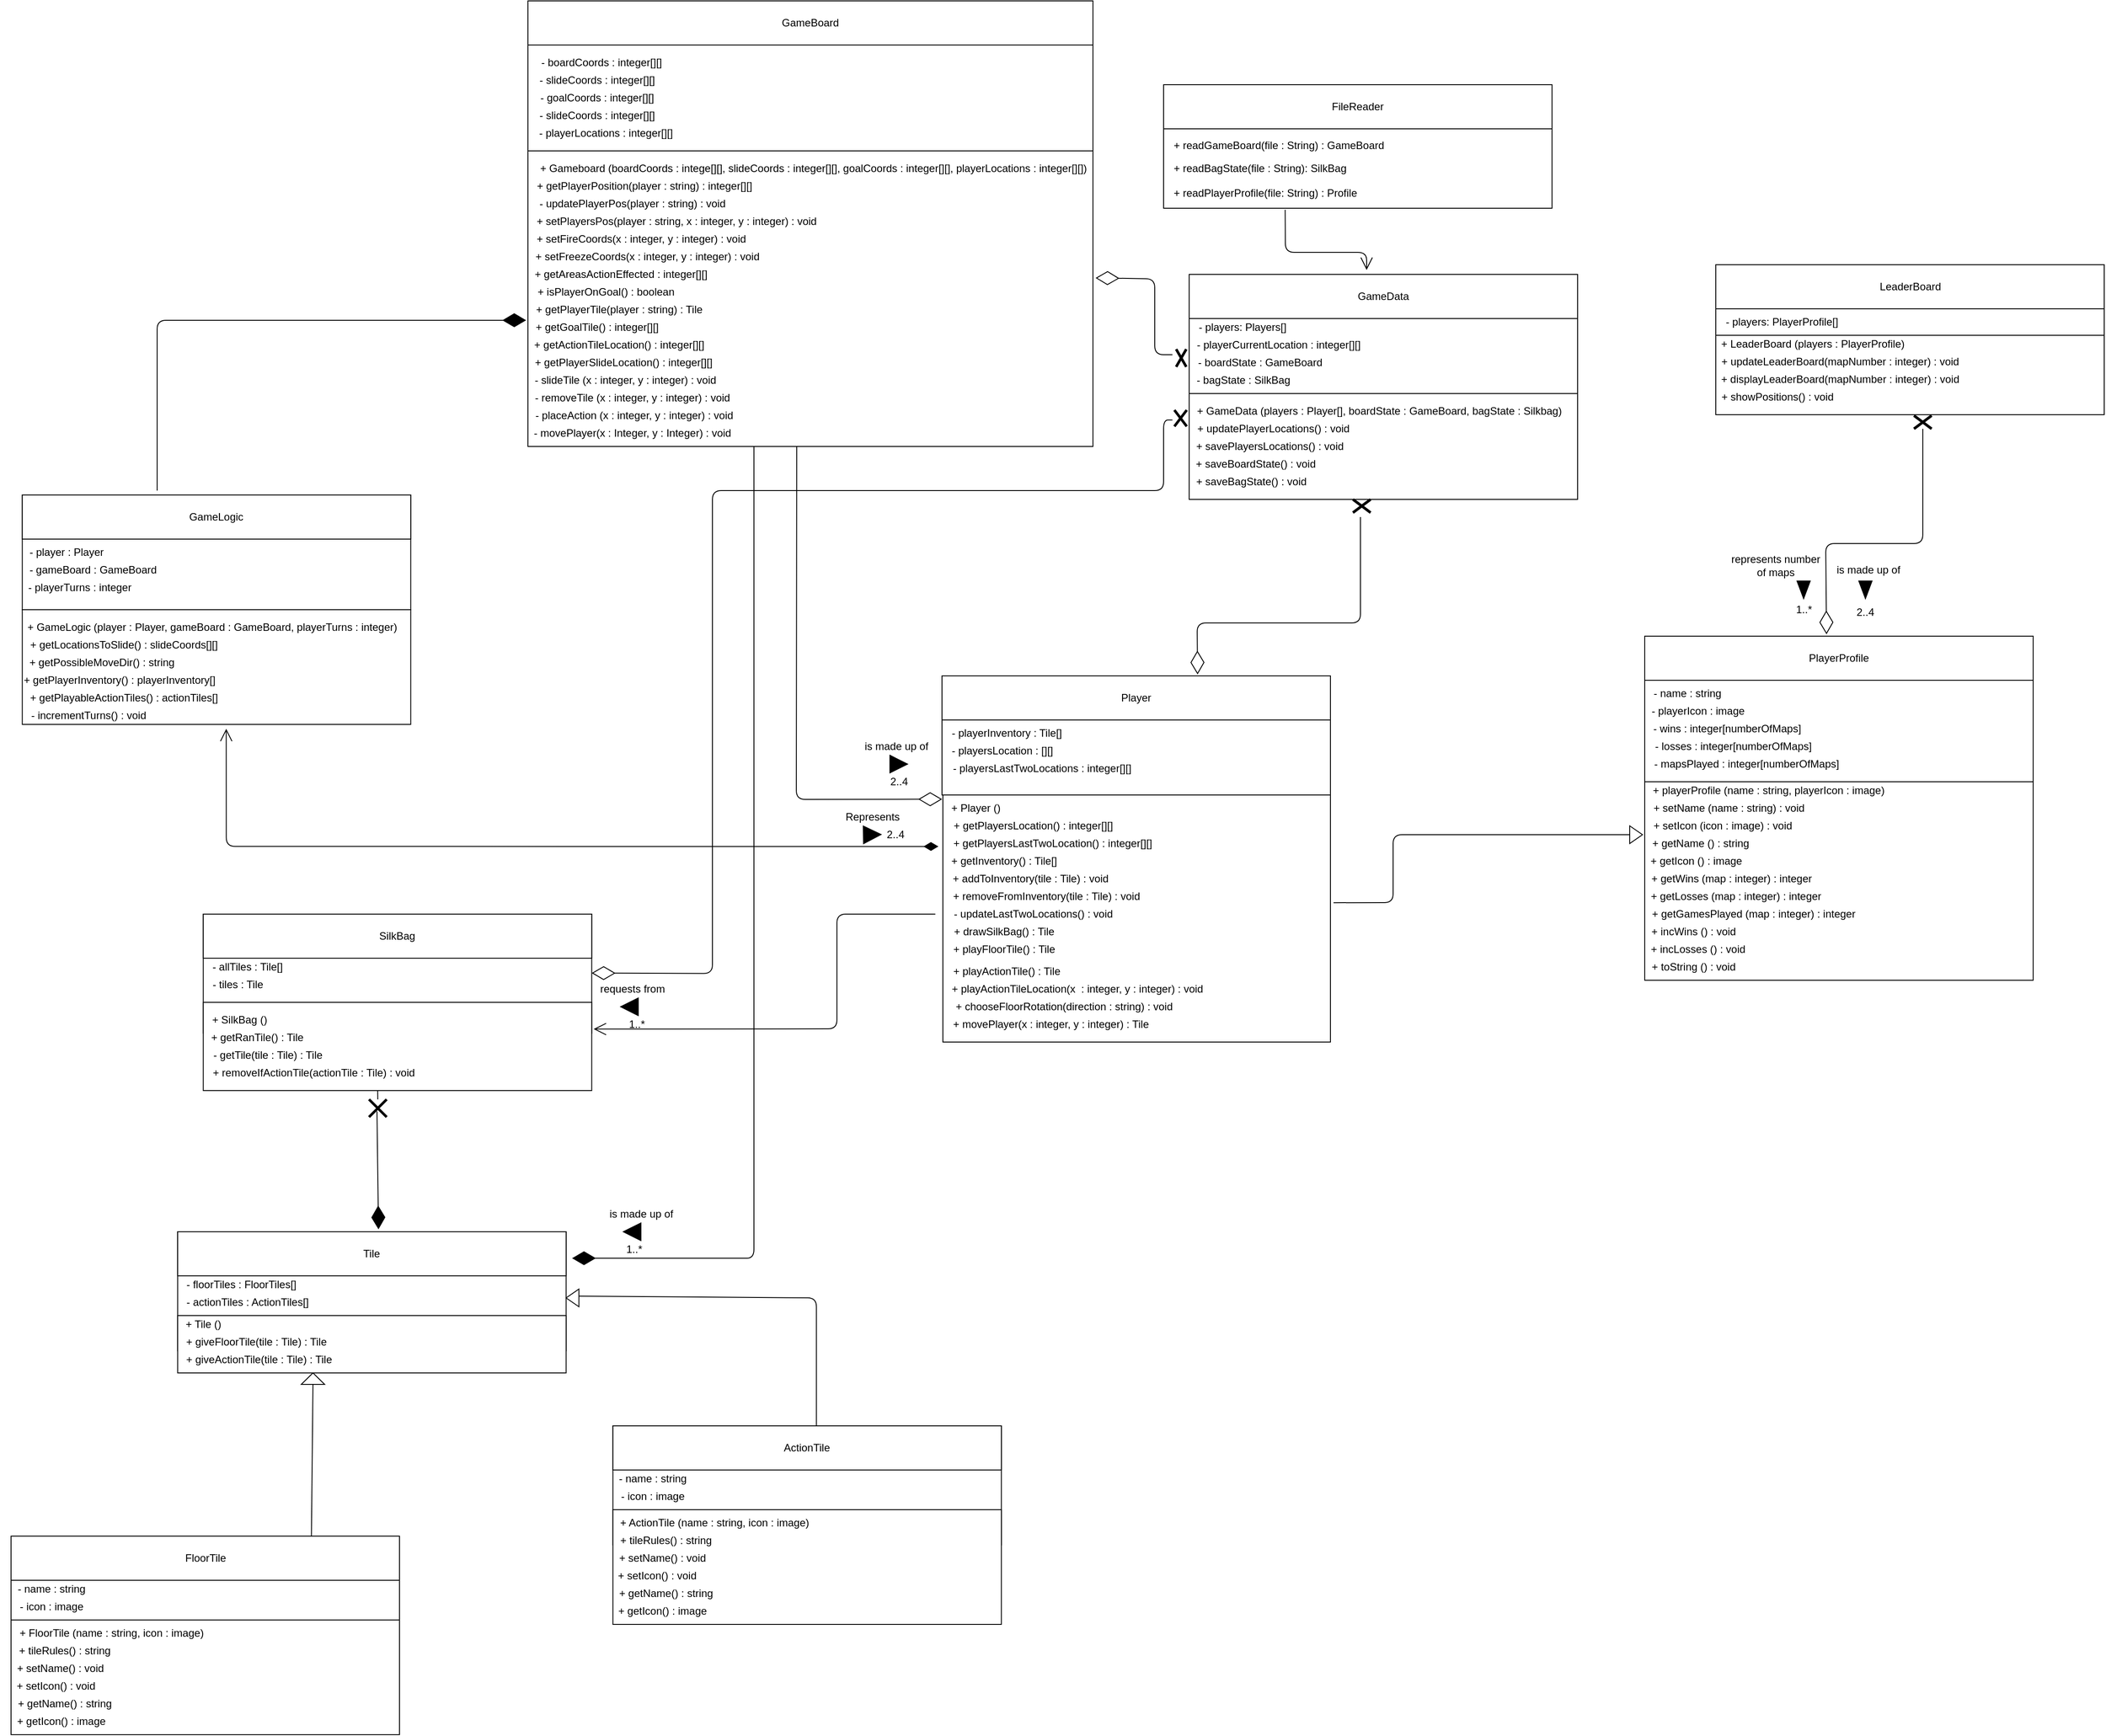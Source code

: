 <mxfile version="13.8.2" type="github">
  <diagram id="hc9EMMiAokFVV4D4Sd0b" name="Page-1">
    <mxGraphModel dx="569" dy="320" grid="1" gridSize="10" guides="1" tooltips="1" connect="1" arrows="1" fold="1" page="1" pageScale="1" pageWidth="827" pageHeight="1169" math="0" shadow="0">
      <root>
        <mxCell id="0" />
        <mxCell id="1" parent="0" />
        <mxCell id="tbtSMGsqEWslULZVBBSR-1" value="" style="rounded=0;whiteSpace=wrap;html=1;align=left;" parent="1" vertex="1">
          <mxGeometry x="77.25" y="675" width="440" height="130" as="geometry" />
        </mxCell>
        <mxCell id="tbtSMGsqEWslULZVBBSR-2" value="GameLogic" style="rounded=0;whiteSpace=wrap;html=1;" parent="1" vertex="1">
          <mxGeometry x="77.25" y="675" width="440" height="50" as="geometry" />
        </mxCell>
        <mxCell id="tbtSMGsqEWslULZVBBSR-5" value="" style="rounded=0;whiteSpace=wrap;html=1;" parent="1" vertex="1">
          <mxGeometry x="77.25" y="805" width="440" height="130" as="geometry" />
        </mxCell>
        <mxCell id="tbtSMGsqEWslULZVBBSR-6" value="- playerTurns : integer " style="text;html=1;align=center;verticalAlign=middle;resizable=0;points=[];autosize=1;" parent="1" vertex="1">
          <mxGeometry x="77.25" y="770" width="130" height="20" as="geometry" />
        </mxCell>
        <mxCell id="tbtSMGsqEWslULZVBBSR-10" value="+ getLocationsToSlide() : slideCoords[][]" style="text;html=1;align=center;verticalAlign=middle;resizable=0;points=[];autosize=1;" parent="1" vertex="1">
          <mxGeometry x="77.25" y="835" width="230" height="20" as="geometry" />
        </mxCell>
        <mxCell id="tbtSMGsqEWslULZVBBSR-11" value="+ getPossibleMoveDir() : string" style="text;html=1;align=center;verticalAlign=middle;resizable=0;points=[];autosize=1;" parent="1" vertex="1">
          <mxGeometry x="77.25" y="855" width="180" height="20" as="geometry" />
        </mxCell>
        <mxCell id="tbtSMGsqEWslULZVBBSR-12" value="+ getPlayerInventory() : playerInventory[]" style="text;html=1;align=center;verticalAlign=middle;resizable=0;points=[];autosize=1;" parent="1" vertex="1">
          <mxGeometry x="72.25" y="875" width="230" height="20" as="geometry" />
        </mxCell>
        <mxCell id="tbtSMGsqEWslULZVBBSR-13" value="&amp;nbsp;&amp;nbsp;&amp;nbsp;&amp;nbsp;&amp;nbsp;&amp;nbsp; + getPlayableActionTiles() : actionTiles[]&amp;nbsp; " style="text;html=1;align=center;verticalAlign=middle;resizable=0;points=[];autosize=1;" parent="1" vertex="1">
          <mxGeometry x="52.25" y="895" width="260" height="20" as="geometry" />
        </mxCell>
        <mxCell id="tbtSMGsqEWslULZVBBSR-16" value="" style="rounded=0;whiteSpace=wrap;html=1;align=left;" parent="1" vertex="1">
          <mxGeometry x="650" y="285" width="640" height="335" as="geometry" />
        </mxCell>
        <mxCell id="tbtSMGsqEWslULZVBBSR-17" value="GameBoard" style="rounded=0;whiteSpace=wrap;html=1;" parent="1" vertex="1">
          <mxGeometry x="650" y="115" width="640" height="50" as="geometry" />
        </mxCell>
        <mxCell id="tbtSMGsqEWslULZVBBSR-18" value="" style="rounded=0;whiteSpace=wrap;html=1;" parent="1" vertex="1">
          <mxGeometry x="650" y="165" width="640" height="120" as="geometry" />
        </mxCell>
        <mxCell id="tbtSMGsqEWslULZVBBSR-20" value="&amp;nbsp;&amp;nbsp;&amp;nbsp;&amp;nbsp;&amp;nbsp;&amp;nbsp;&amp;nbsp;&amp;nbsp;&amp;nbsp;&amp;nbsp;&amp;nbsp;&amp;nbsp;&amp;nbsp;&amp;nbsp;&amp;nbsp; + getPlayerPosition(player : string) : integer[][]" style="text;html=1;align=center;verticalAlign=middle;resizable=0;points=[];autosize=1;" parent="1" vertex="1">
          <mxGeometry x="600" y="315" width="310" height="20" as="geometry" />
        </mxCell>
        <mxCell id="tbtSMGsqEWslULZVBBSR-24" value="- updatePlayerPos(player : string) : void" style="text;html=1;align=center;verticalAlign=middle;resizable=0;points=[];autosize=1;" parent="1" vertex="1">
          <mxGeometry x="653" y="335" width="230" height="20" as="geometry" />
        </mxCell>
        <mxCell id="tbtSMGsqEWslULZVBBSR-25" value="+ setPlayersPos(player : string, x : integer, y : integer) : void" style="text;html=1;align=center;verticalAlign=middle;resizable=0;points=[];autosize=1;" parent="1" vertex="1">
          <mxGeometry x="653" y="355" width="330" height="20" as="geometry" />
        </mxCell>
        <mxCell id="tbtSMGsqEWslULZVBBSR-26" value="+ setFireCoords(x : integer, y : integer) : void" style="text;html=1;align=center;verticalAlign=middle;resizable=0;points=[];autosize=1;" parent="1" vertex="1">
          <mxGeometry x="653" y="375" width="250" height="20" as="geometry" />
        </mxCell>
        <mxCell id="tbtSMGsqEWslULZVBBSR-27" value="+ setFreezeCoords(x : integer, y : integer) : void" style="text;html=1;align=center;verticalAlign=middle;resizable=0;points=[];autosize=1;" parent="1" vertex="1">
          <mxGeometry x="650" y="395" width="270" height="20" as="geometry" />
        </mxCell>
        <mxCell id="tbtSMGsqEWslULZVBBSR-28" value="+ isPlayerOnGoal() : boolean" style="text;html=1;align=center;verticalAlign=middle;resizable=0;points=[];autosize=1;" parent="1" vertex="1">
          <mxGeometry x="653" y="435" width="170" height="20" as="geometry" />
        </mxCell>
        <mxCell id="tbtSMGsqEWslULZVBBSR-29" value="+ getPlayerTile(player : string) : Tile" style="text;html=1;align=center;verticalAlign=middle;resizable=0;points=[];autosize=1;" parent="1" vertex="1">
          <mxGeometry x="648" y="455" width="210" height="20" as="geometry" />
        </mxCell>
        <mxCell id="tbtSMGsqEWslULZVBBSR-30" value="+ getActionTileLocation() : integer[][]" style="text;html=1;align=center;verticalAlign=middle;resizable=0;points=[];autosize=1;" parent="1" vertex="1">
          <mxGeometry x="648" y="495" width="210" height="20" as="geometry" />
        </mxCell>
        <mxCell id="tbtSMGsqEWslULZVBBSR-31" value="+ getPlayerSlideLocation() : integer[][]" style="text;html=1;align=center;verticalAlign=middle;resizable=0;points=[];autosize=1;" parent="1" vertex="1">
          <mxGeometry x="648" y="515" width="220" height="20" as="geometry" />
        </mxCell>
        <mxCell id="tbtSMGsqEWslULZVBBSR-32" value="- slideTile (x : integer, y : integer) : void" style="text;html=1;align=center;verticalAlign=middle;resizable=0;points=[];autosize=1;" parent="1" vertex="1">
          <mxGeometry x="650" y="535" width="220" height="20" as="geometry" />
        </mxCell>
        <mxCell id="tbtSMGsqEWslULZVBBSR-33" value="- placeAction (x : integer, y : integer) : void" style="text;html=1;align=center;verticalAlign=middle;resizable=0;points=[];autosize=1;" parent="1" vertex="1">
          <mxGeometry x="650" y="575" width="240" height="20" as="geometry" />
        </mxCell>
        <mxCell id="tbtSMGsqEWslULZVBBSR-34" value="- movePlayer(x : Integer, y : Integer) : void" style="text;html=1;align=center;verticalAlign=middle;resizable=0;points=[];autosize=1;" parent="1" vertex="1">
          <mxGeometry x="653" y="595" width="230" height="20" as="geometry" />
        </mxCell>
        <mxCell id="tbtSMGsqEWslULZVBBSR-36" value="+ getGoalTile() : integer[][]" style="text;html=1;align=center;verticalAlign=middle;resizable=0;points=[];autosize=1;" parent="1" vertex="1">
          <mxGeometry x="648" y="475" width="160" height="20" as="geometry" />
        </mxCell>
        <mxCell id="tbtSMGsqEWslULZVBBSR-37" value="- boardCoords : integer[][]" style="text;html=1;align=center;verticalAlign=middle;resizable=0;points=[];autosize=1;" parent="1" vertex="1">
          <mxGeometry x="658" y="175" width="150" height="20" as="geometry" />
        </mxCell>
        <mxCell id="tbtSMGsqEWslULZVBBSR-38" value="- slideCoords : integer[][]" style="text;html=1;align=center;verticalAlign=middle;resizable=0;points=[];autosize=1;" parent="1" vertex="1">
          <mxGeometry x="653" y="195" width="150" height="20" as="geometry" />
        </mxCell>
        <mxCell id="tbtSMGsqEWslULZVBBSR-39" value="- goalCoords : integer[][]" style="text;html=1;align=center;verticalAlign=middle;resizable=0;points=[];autosize=1;" parent="1" vertex="1">
          <mxGeometry x="653" y="215" width="150" height="20" as="geometry" />
        </mxCell>
        <mxCell id="tbtSMGsqEWslULZVBBSR-40" value="- slideCoords : integer[][]" style="text;html=1;align=center;verticalAlign=middle;resizable=0;points=[];autosize=1;" parent="1" vertex="1">
          <mxGeometry x="653" y="235" width="150" height="20" as="geometry" />
        </mxCell>
        <mxCell id="tbtSMGsqEWslULZVBBSR-41" value="+ getAreasActionEffected : integer[][]" style="text;html=1;align=center;verticalAlign=middle;resizable=0;points=[];autosize=1;" parent="1" vertex="1">
          <mxGeometry x="650" y="415" width="210" height="20" as="geometry" />
        </mxCell>
        <mxCell id="tbtSMGsqEWslULZVBBSR-42" value="- playerLocations : integer[][]" style="text;html=1;align=center;verticalAlign=middle;resizable=0;points=[];autosize=1;" parent="1" vertex="1">
          <mxGeometry x="653" y="255" width="170" height="20" as="geometry" />
        </mxCell>
        <mxCell id="tbtSMGsqEWslULZVBBSR-43" value="+ Gameboard (boardCoords : intege[][], slideCoords : integer[][], goalCoords : integer[][], playerLocations : integer[][]) " style="text;html=1;align=center;verticalAlign=middle;resizable=0;points=[];autosize=1;" parent="1" vertex="1">
          <mxGeometry x="648" y="295" width="650" height="20" as="geometry" />
        </mxCell>
        <mxCell id="tbtSMGsqEWslULZVBBSR-44" value="- gameBoard : GameBoard " style="text;html=1;align=center;verticalAlign=middle;resizable=0;points=[];autosize=1;" parent="1" vertex="1">
          <mxGeometry x="77.25" y="750" width="160" height="20" as="geometry" />
        </mxCell>
        <mxCell id="tbtSMGsqEWslULZVBBSR-45" value="- player : Player" style="text;html=1;align=center;verticalAlign=middle;resizable=0;points=[];autosize=1;" parent="1" vertex="1">
          <mxGeometry x="77.25" y="730" width="100" height="20" as="geometry" />
        </mxCell>
        <mxCell id="tbtSMGsqEWslULZVBBSR-46" value="- incrementTurns() : void " style="text;html=1;align=center;verticalAlign=middle;resizable=0;points=[];autosize=1;" parent="1" vertex="1">
          <mxGeometry x="77.25" y="915" width="150" height="20" as="geometry" />
        </mxCell>
        <mxCell id="tbtSMGsqEWslULZVBBSR-47" value="+ GameLogic (player : Player, gameBoard : GameBoard, playerTurns : integer)" style="text;html=1;align=center;verticalAlign=middle;resizable=0;points=[];autosize=1;" parent="1" vertex="1">
          <mxGeometry x="72.25" y="815" width="440" height="20" as="geometry" />
        </mxCell>
        <mxCell id="tbtSMGsqEWslULZVBBSR-48" value="- removeTile (x : integer, y : integer) : void" style="text;html=1;align=center;verticalAlign=middle;resizable=0;points=[];autosize=1;" parent="1" vertex="1">
          <mxGeometry x="653" y="555" width="230" height="20" as="geometry" />
        </mxCell>
        <mxCell id="tbtSMGsqEWslULZVBBSR-49" value="" style="rounded=0;whiteSpace=wrap;html=1;align=left;" parent="1" vertex="1">
          <mxGeometry x="1119" y="880" width="440" height="135" as="geometry" />
        </mxCell>
        <mxCell id="tbtSMGsqEWslULZVBBSR-50" value="Player" style="rounded=0;whiteSpace=wrap;html=1;" parent="1" vertex="1">
          <mxGeometry x="1119" y="880" width="440" height="50" as="geometry" />
        </mxCell>
        <mxCell id="tbtSMGsqEWslULZVBBSR-51" value="" style="rounded=0;whiteSpace=wrap;html=1;" parent="1" vertex="1">
          <mxGeometry x="1120" y="1015" width="439" height="280" as="geometry" />
        </mxCell>
        <mxCell id="tbtSMGsqEWslULZVBBSR-57" value="- playerInventory : Tile[]" style="text;html=1;align=center;verticalAlign=middle;resizable=0;points=[];autosize=1;" parent="1" vertex="1">
          <mxGeometry x="1121.5" y="935" width="140" height="20" as="geometry" />
        </mxCell>
        <mxCell id="tbtSMGsqEWslULZVBBSR-82" value="" style="rounded=0;whiteSpace=wrap;html=1;align=left;" parent="1" vertex="1">
          <mxGeometry x="1915" y="835" width="440" height="185" as="geometry" />
        </mxCell>
        <mxCell id="tbtSMGsqEWslULZVBBSR-83" value="PlayerProfile" style="rounded=0;whiteSpace=wrap;html=1;" parent="1" vertex="1">
          <mxGeometry x="1915" y="835" width="440" height="50" as="geometry" />
        </mxCell>
        <mxCell id="tbtSMGsqEWslULZVBBSR-84" value="" style="rounded=0;whiteSpace=wrap;html=1;" parent="1" vertex="1">
          <mxGeometry x="1915" y="1000" width="440" height="225" as="geometry" />
        </mxCell>
        <mxCell id="tbtSMGsqEWslULZVBBSR-85" value="- wins : integer[numberOfMaps] " style="text;html=1;align=center;verticalAlign=middle;resizable=0;points=[];autosize=1;" parent="1" vertex="1">
          <mxGeometry x="1912.5" y="930" width="190" height="20" as="geometry" />
        </mxCell>
        <mxCell id="tbtSMGsqEWslULZVBBSR-86" value="- playerIcon : image " style="text;html=1;align=center;verticalAlign=middle;resizable=0;points=[];autosize=1;" parent="1" vertex="1">
          <mxGeometry x="1915" y="910" width="120" height="20" as="geometry" />
        </mxCell>
        <mxCell id="tbtSMGsqEWslULZVBBSR-87" value="- name : string" style="text;html=1;align=center;verticalAlign=middle;resizable=0;points=[];autosize=1;" parent="1" vertex="1">
          <mxGeometry x="1917.5" y="890" width="90" height="20" as="geometry" />
        </mxCell>
        <mxCell id="tbtSMGsqEWslULZVBBSR-88" value="- losses : integer[numberOfMaps] " style="text;html=1;align=center;verticalAlign=middle;resizable=0;points=[];autosize=1;" parent="1" vertex="1">
          <mxGeometry x="1915" y="950" width="200" height="20" as="geometry" />
        </mxCell>
        <mxCell id="tbtSMGsqEWslULZVBBSR-89" value="- mapsPlayed : integer[numberOfMaps] " style="text;html=1;align=center;verticalAlign=middle;resizable=0;points=[];autosize=1;" parent="1" vertex="1">
          <mxGeometry x="1915" y="970" width="230" height="20" as="geometry" />
        </mxCell>
        <mxCell id="tbtSMGsqEWslULZVBBSR-90" value="+ playerProfile (name : string, playerIcon : image)" style="text;html=1;align=center;verticalAlign=middle;resizable=0;points=[];autosize=1;" parent="1" vertex="1">
          <mxGeometry x="1915" y="1000" width="280" height="20" as="geometry" />
        </mxCell>
        <mxCell id="tbtSMGsqEWslULZVBBSR-91" value="+ setName (name : string) : void " style="text;html=1;align=center;verticalAlign=middle;resizable=0;points=[];autosize=1;" parent="1" vertex="1">
          <mxGeometry x="1915" y="1020" width="190" height="20" as="geometry" />
        </mxCell>
        <mxCell id="tbtSMGsqEWslULZVBBSR-92" value="+ setIcon (icon : image) : void " style="text;html=1;align=center;verticalAlign=middle;resizable=0;points=[];autosize=1;" parent="1" vertex="1">
          <mxGeometry x="1917.5" y="1040" width="170" height="20" as="geometry" />
        </mxCell>
        <mxCell id="tbtSMGsqEWslULZVBBSR-93" value="+ getName () : string " style="text;html=1;align=center;verticalAlign=middle;resizable=0;points=[];autosize=1;" parent="1" vertex="1">
          <mxGeometry x="1912.5" y="1060" width="130" height="20" as="geometry" />
        </mxCell>
        <mxCell id="tbtSMGsqEWslULZVBBSR-94" value="+ getIcon () : image " style="text;html=1;align=center;verticalAlign=middle;resizable=0;points=[];autosize=1;" parent="1" vertex="1">
          <mxGeometry x="1912.5" y="1080" width="120" height="20" as="geometry" />
        </mxCell>
        <mxCell id="tbtSMGsqEWslULZVBBSR-95" value="+ getWins (map : integer) : integer " style="text;html=1;align=center;verticalAlign=middle;resizable=0;points=[];autosize=1;" parent="1" vertex="1">
          <mxGeometry x="1912.5" y="1100" width="200" height="20" as="geometry" />
        </mxCell>
        <mxCell id="tbtSMGsqEWslULZVBBSR-96" value="+ getLosses (map : integer) : integer " style="text;html=1;align=center;verticalAlign=middle;resizable=0;points=[];autosize=1;" parent="1" vertex="1">
          <mxGeometry x="1912.5" y="1120" width="210" height="20" as="geometry" />
        </mxCell>
        <mxCell id="tbtSMGsqEWslULZVBBSR-97" value="+ incWins () : void " style="text;html=1;align=center;verticalAlign=middle;resizable=0;points=[];autosize=1;" parent="1" vertex="1">
          <mxGeometry x="1915" y="1160" width="110" height="20" as="geometry" />
        </mxCell>
        <mxCell id="tbtSMGsqEWslULZVBBSR-98" value="+ incLosses () : void " style="text;html=1;align=center;verticalAlign=middle;resizable=0;points=[];autosize=1;" parent="1" vertex="1">
          <mxGeometry x="1910" y="1180" width="130" height="20" as="geometry" />
        </mxCell>
        <mxCell id="tbtSMGsqEWslULZVBBSR-99" value="+ getGamesPlayed (map : integer) : integer " style="text;html=1;align=center;verticalAlign=middle;resizable=0;points=[];autosize=1;" parent="1" vertex="1">
          <mxGeometry x="1912.5" y="1140" width="250" height="20" as="geometry" />
        </mxCell>
        <mxCell id="tbtSMGsqEWslULZVBBSR-100" value="+ toString () : void " style="text;html=1;align=center;verticalAlign=middle;resizable=0;points=[];autosize=1;" parent="1" vertex="1">
          <mxGeometry x="1915" y="1200" width="110" height="20" as="geometry" />
        </mxCell>
        <mxCell id="tbtSMGsqEWslULZVBBSR-101" value="&amp;nbsp;&amp;nbsp; - playersLastTwoLocations : integer[][]" style="text;html=1;align=center;verticalAlign=middle;resizable=0;points=[];autosize=1;" parent="1" vertex="1">
          <mxGeometry x="1111.5" y="975" width="230" height="20" as="geometry" />
        </mxCell>
        <mxCell id="tbtSMGsqEWslULZVBBSR-102" value="&amp;nbsp;&amp;nbsp; - playersLocation : [][]" style="text;html=1;align=center;verticalAlign=middle;resizable=0;points=[];autosize=1;" parent="1" vertex="1">
          <mxGeometry x="1111.5" y="955" width="140" height="20" as="geometry" />
        </mxCell>
        <mxCell id="tbtSMGsqEWslULZVBBSR-104" value="&amp;nbsp;&amp;nbsp; + getPlayersLocation() : integer[][]" style="text;html=1;align=center;verticalAlign=middle;resizable=0;points=[];autosize=1;" parent="1" vertex="1">
          <mxGeometry x="1111.5" y="1040" width="210" height="20" as="geometry" />
        </mxCell>
        <mxCell id="tbtSMGsqEWslULZVBBSR-106" value="&amp;nbsp;&amp;nbsp; + getPlayersLastTwoLocation() : integer[][]" style="text;html=1;align=center;verticalAlign=middle;resizable=0;points=[];autosize=1;" parent="1" vertex="1">
          <mxGeometry x="1114" y="1060" width="250" height="20" as="geometry" />
        </mxCell>
        <mxCell id="tbtSMGsqEWslULZVBBSR-107" value="+ Player ()" style="text;html=1;align=center;verticalAlign=middle;resizable=0;points=[];autosize=1;" parent="1" vertex="1">
          <mxGeometry x="1121.5" y="1020" width="70" height="20" as="geometry" />
        </mxCell>
        <mxCell id="tbtSMGsqEWslULZVBBSR-108" value="&amp;nbsp;&amp;nbsp; - updateLastTwoLocations() : void" style="text;html=1;align=center;verticalAlign=middle;resizable=0;points=[];autosize=1;" parent="1" vertex="1">
          <mxGeometry x="1111.5" y="1140" width="210" height="20" as="geometry" />
        </mxCell>
        <mxCell id="tbtSMGsqEWslULZVBBSR-109" value="&amp;nbsp;&amp;nbsp; + drawSilkBag() : Tile" style="text;html=1;align=center;verticalAlign=middle;resizable=0;points=[];autosize=1;" parent="1" vertex="1">
          <mxGeometry x="1114" y="1160" width="140" height="20" as="geometry" />
        </mxCell>
        <mxCell id="tbtSMGsqEWslULZVBBSR-110" value="&amp;nbsp;&amp;nbsp; + getInventory() : Tile[]" style="text;html=1;align=center;verticalAlign=middle;resizable=0;points=[];autosize=1;" parent="1" vertex="1">
          <mxGeometry x="1114" y="1080" width="140" height="20" as="geometry" />
        </mxCell>
        <mxCell id="tbtSMGsqEWslULZVBBSR-111" value="&amp;nbsp;&amp;nbsp; + addToInventory(tile : Tile) : void" style="text;html=1;align=center;verticalAlign=middle;resizable=0;points=[];autosize=1;" parent="1" vertex="1">
          <mxGeometry x="1114" y="1100" width="200" height="20" as="geometry" />
        </mxCell>
        <mxCell id="tbtSMGsqEWslULZVBBSR-112" value="&amp;nbsp;&amp;nbsp; + removeFromInventory(tile : Tile) : void" style="text;html=1;align=center;verticalAlign=middle;resizable=0;points=[];autosize=1;" parent="1" vertex="1">
          <mxGeometry x="1111.5" y="1120" width="240" height="20" as="geometry" />
        </mxCell>
        <mxCell id="tbtSMGsqEWslULZVBBSR-113" value="&amp;nbsp;&amp;nbsp; + playFloorTile() : Tile " style="text;html=1;align=center;verticalAlign=middle;resizable=0;points=[];autosize=1;" parent="1" vertex="1">
          <mxGeometry x="1114" y="1180" width="140" height="20" as="geometry" />
        </mxCell>
        <mxCell id="tbtSMGsqEWslULZVBBSR-114" value="&amp;nbsp;&amp;nbsp; + playActionTile() : Tile" style="text;html=1;align=center;verticalAlign=middle;resizable=0;points=[];autosize=1;" parent="1" vertex="1">
          <mxGeometry x="1111.5" y="1205" width="150" height="20" as="geometry" />
        </mxCell>
        <mxCell id="tbtSMGsqEWslULZVBBSR-115" value="&amp;nbsp;&amp;nbsp; + chooseFloorRotation(direction : string) : void" style="text;html=1;align=center;verticalAlign=middle;resizable=0;points=[];autosize=1;" parent="1" vertex="1">
          <mxGeometry x="1111.5" y="1245" width="280" height="20" as="geometry" />
        </mxCell>
        <mxCell id="tbtSMGsqEWslULZVBBSR-116" value="&amp;nbsp;&amp;nbsp; + playActionTileLocation(x&amp;nbsp; : integer, y : integer) : void" style="text;html=1;align=center;verticalAlign=middle;resizable=0;points=[];autosize=1;" parent="1" vertex="1">
          <mxGeometry x="1111.5" y="1225" width="310" height="20" as="geometry" />
        </mxCell>
        <mxCell id="tbtSMGsqEWslULZVBBSR-117" value="&amp;nbsp;&amp;nbsp; + movePlayer(x : integer, y : integer) : Tile" style="text;html=1;align=center;verticalAlign=middle;resizable=0;points=[];autosize=1;" parent="1" vertex="1">
          <mxGeometry x="1116.5" y="1265" width="240" height="20" as="geometry" />
        </mxCell>
        <mxCell id="hSHP5A7G_jjUeUoypNoO-1" value="" style="rounded=0;whiteSpace=wrap;html=1;align=left;" parent="1" vertex="1">
          <mxGeometry x="282.25" y="1150" width="440" height="135" as="geometry" />
        </mxCell>
        <mxCell id="hSHP5A7G_jjUeUoypNoO-2" value="SilkBag" style="rounded=0;whiteSpace=wrap;html=1;" parent="1" vertex="1">
          <mxGeometry x="282.25" y="1150" width="440" height="50" as="geometry" />
        </mxCell>
        <mxCell id="hSHP5A7G_jjUeUoypNoO-3" value="&lt;div&gt;&lt;br&gt;&lt;/div&gt;&lt;div&gt;&lt;br&gt;&lt;/div&gt;" style="rounded=0;whiteSpace=wrap;html=1;" parent="1" vertex="1">
          <mxGeometry x="282.25" y="1250" width="440" height="100" as="geometry" />
        </mxCell>
        <mxCell id="hSHP5A7G_jjUeUoypNoO-4" value="- allTiles : Tile[]" style="text;html=1;align=center;verticalAlign=middle;resizable=0;points=[];autosize=1;" parent="1" vertex="1">
          <mxGeometry x="281.75" y="1200" width="100" height="20" as="geometry" />
        </mxCell>
        <mxCell id="hSHP5A7G_jjUeUoypNoO-39" value="+ SilkBag ()" style="text;html=1;align=center;verticalAlign=middle;resizable=0;points=[];autosize=1;" parent="1" vertex="1">
          <mxGeometry x="282.75" y="1260" width="80" height="20" as="geometry" />
        </mxCell>
        <mxCell id="hSHP5A7G_jjUeUoypNoO-40" value="+ getRanTile() : Tile" style="text;html=1;align=center;verticalAlign=middle;resizable=0;points=[];autosize=1;" parent="1" vertex="1">
          <mxGeometry x="283.25" y="1280" width="120" height="20" as="geometry" />
        </mxCell>
        <mxCell id="hSHP5A7G_jjUeUoypNoO-41" value="+ removeIfActionTile(actionTile : Tile) : void" style="text;html=1;align=center;verticalAlign=middle;resizable=0;points=[];autosize=1;" parent="1" vertex="1">
          <mxGeometry x="281.75" y="1320" width="250" height="20" as="geometry" />
        </mxCell>
        <mxCell id="hSHP5A7G_jjUeUoypNoO-42" value="" style="rounded=0;whiteSpace=wrap;html=1;align=left;" parent="1" vertex="1">
          <mxGeometry x="253.25" y="1510" width="440" height="135" as="geometry" />
        </mxCell>
        <mxCell id="hSHP5A7G_jjUeUoypNoO-43" value="Tile" style="rounded=0;whiteSpace=wrap;html=1;" parent="1" vertex="1">
          <mxGeometry x="253.25" y="1510" width="440" height="50" as="geometry" />
        </mxCell>
        <mxCell id="hSHP5A7G_jjUeUoypNoO-44" value="" style="rounded=0;whiteSpace=wrap;html=1;" parent="1" vertex="1">
          <mxGeometry x="253.25" y="1605" width="440" height="65" as="geometry" />
        </mxCell>
        <mxCell id="hSHP5A7G_jjUeUoypNoO-45" value="- floorTiles : FloorTiles[]" style="text;html=1;align=center;verticalAlign=middle;resizable=0;points=[];autosize=1;" parent="1" vertex="1">
          <mxGeometry x="254.75" y="1560" width="140" height="20" as="geometry" />
        </mxCell>
        <mxCell id="hSHP5A7G_jjUeUoypNoO-46" value="+ Tile ()" style="text;html=1;align=center;verticalAlign=middle;resizable=0;points=[];autosize=1;" parent="1" vertex="1">
          <mxGeometry x="252.25" y="1605" width="60" height="20" as="geometry" />
        </mxCell>
        <mxCell id="hSHP5A7G_jjUeUoypNoO-47" value="+ giveFloorTile(tile : Tile) : Tile" style="text;html=1;align=center;verticalAlign=middle;resizable=0;points=[];autosize=1;" parent="1" vertex="1">
          <mxGeometry x="251.75" y="1625" width="180" height="20" as="geometry" />
        </mxCell>
        <mxCell id="hSHP5A7G_jjUeUoypNoO-50" value="- getTile(tile : Tile) : Tile" style="text;html=1;align=center;verticalAlign=middle;resizable=0;points=[];autosize=1;" parent="1" vertex="1">
          <mxGeometry x="284.75" y="1300" width="140" height="20" as="geometry" />
        </mxCell>
        <mxCell id="hSHP5A7G_jjUeUoypNoO-51" value="- actionTiles : ActionTiles[]" style="text;html=1;align=center;verticalAlign=middle;resizable=0;points=[];autosize=1;" parent="1" vertex="1">
          <mxGeometry x="252.25" y="1580" width="160" height="20" as="geometry" />
        </mxCell>
        <mxCell id="hSHP5A7G_jjUeUoypNoO-52" value="" style="rounded=0;whiteSpace=wrap;html=1;align=left;" parent="1" vertex="1">
          <mxGeometry x="64.5" y="1855" width="440" height="135" as="geometry" />
        </mxCell>
        <mxCell id="hSHP5A7G_jjUeUoypNoO-53" value="FloorTile" style="rounded=0;whiteSpace=wrap;html=1;" parent="1" vertex="1">
          <mxGeometry x="64.5" y="1855" width="440" height="50" as="geometry" />
        </mxCell>
        <mxCell id="hSHP5A7G_jjUeUoypNoO-54" value="" style="rounded=0;whiteSpace=wrap;html=1;" parent="1" vertex="1">
          <mxGeometry x="64.5" y="1950" width="440" height="130" as="geometry" />
        </mxCell>
        <mxCell id="hSHP5A7G_jjUeUoypNoO-55" value="- name : string" style="text;html=1;align=center;verticalAlign=middle;resizable=0;points=[];autosize=1;" parent="1" vertex="1">
          <mxGeometry x="64.5" y="1905" width="90" height="20" as="geometry" />
        </mxCell>
        <mxCell id="hSHP5A7G_jjUeUoypNoO-56" value="+ FloorTile (name : string, icon : image)" style="text;html=1;align=center;verticalAlign=middle;resizable=0;points=[];autosize=1;" parent="1" vertex="1">
          <mxGeometry x="63" y="1955" width="230" height="20" as="geometry" />
        </mxCell>
        <mxCell id="hSHP5A7G_jjUeUoypNoO-57" value="+ tileRules() : string" style="text;html=1;align=center;verticalAlign=middle;resizable=0;points=[];autosize=1;" parent="1" vertex="1">
          <mxGeometry x="64.5" y="1975" width="120" height="20" as="geometry" />
        </mxCell>
        <mxCell id="hSHP5A7G_jjUeUoypNoO-58" value="- icon : image" style="text;html=1;align=center;verticalAlign=middle;resizable=0;points=[];autosize=1;" parent="1" vertex="1">
          <mxGeometry x="64.5" y="1925" width="90" height="20" as="geometry" />
        </mxCell>
        <mxCell id="hSHP5A7G_jjUeUoypNoO-66" value="+ giveActionTile(tile : Tile) : Tile" style="text;html=1;align=center;verticalAlign=middle;resizable=0;points=[];autosize=1;" parent="1" vertex="1">
          <mxGeometry x="254.75" y="1645" width="180" height="20" as="geometry" />
        </mxCell>
        <mxCell id="hSHP5A7G_jjUeUoypNoO-69" value="+ setName() : void" style="text;html=1;align=center;verticalAlign=middle;resizable=0;points=[];autosize=1;" parent="1" vertex="1">
          <mxGeometry x="60" y="1995" width="120" height="20" as="geometry" />
        </mxCell>
        <mxCell id="hSHP5A7G_jjUeUoypNoO-70" value="+ setIcon() : void" style="text;html=1;align=center;verticalAlign=middle;resizable=0;points=[];autosize=1;" parent="1" vertex="1">
          <mxGeometry x="64.5" y="2015" width="100" height="20" as="geometry" />
        </mxCell>
        <mxCell id="hSHP5A7G_jjUeUoypNoO-71" value="+ getIcon() : image" style="text;html=1;align=center;verticalAlign=middle;resizable=0;points=[];autosize=1;" parent="1" vertex="1">
          <mxGeometry x="60.5" y="2055" width="120" height="20" as="geometry" />
        </mxCell>
        <mxCell id="hSHP5A7G_jjUeUoypNoO-72" value="+ getName() : string" style="text;html=1;align=center;verticalAlign=middle;resizable=0;points=[];autosize=1;" parent="1" vertex="1">
          <mxGeometry x="64.5" y="2035" width="120" height="20" as="geometry" />
        </mxCell>
        <mxCell id="hSHP5A7G_jjUeUoypNoO-95" value="" style="rounded=0;whiteSpace=wrap;html=1;align=left;" parent="1" vertex="1">
          <mxGeometry x="746.25" y="1730" width="440" height="135" as="geometry" />
        </mxCell>
        <mxCell id="hSHP5A7G_jjUeUoypNoO-96" value="ActionTile" style="rounded=0;whiteSpace=wrap;html=1;" parent="1" vertex="1">
          <mxGeometry x="746.25" y="1730" width="440" height="50" as="geometry" />
        </mxCell>
        <mxCell id="hSHP5A7G_jjUeUoypNoO-97" value="" style="rounded=0;whiteSpace=wrap;html=1;" parent="1" vertex="1">
          <mxGeometry x="746.25" y="1825" width="440" height="130" as="geometry" />
        </mxCell>
        <mxCell id="hSHP5A7G_jjUeUoypNoO-98" value="- name : string" style="text;html=1;align=center;verticalAlign=middle;resizable=0;points=[];autosize=1;" parent="1" vertex="1">
          <mxGeometry x="746.25" y="1780" width="90" height="20" as="geometry" />
        </mxCell>
        <mxCell id="hSHP5A7G_jjUeUoypNoO-99" value="+ ActionTile (name : string, icon : image)" style="text;html=1;align=center;verticalAlign=middle;resizable=0;points=[];autosize=1;" parent="1" vertex="1">
          <mxGeometry x="746.25" y="1830" width="230" height="20" as="geometry" />
        </mxCell>
        <mxCell id="hSHP5A7G_jjUeUoypNoO-100" value="+ tileRules() : string" style="text;html=1;align=center;verticalAlign=middle;resizable=0;points=[];autosize=1;" parent="1" vertex="1">
          <mxGeometry x="746.25" y="1850" width="120" height="20" as="geometry" />
        </mxCell>
        <mxCell id="hSHP5A7G_jjUeUoypNoO-101" value="- icon : image" style="text;html=1;align=center;verticalAlign=middle;resizable=0;points=[];autosize=1;" parent="1" vertex="1">
          <mxGeometry x="746.25" y="1800" width="90" height="20" as="geometry" />
        </mxCell>
        <mxCell id="hSHP5A7G_jjUeUoypNoO-102" value="+ setName() : void" style="text;html=1;align=center;verticalAlign=middle;resizable=0;points=[];autosize=1;" parent="1" vertex="1">
          <mxGeometry x="741.75" y="1870" width="120" height="20" as="geometry" />
        </mxCell>
        <mxCell id="hSHP5A7G_jjUeUoypNoO-103" value="+ setIcon() : void" style="text;html=1;align=center;verticalAlign=middle;resizable=0;points=[];autosize=1;" parent="1" vertex="1">
          <mxGeometry x="746.25" y="1890" width="100" height="20" as="geometry" />
        </mxCell>
        <mxCell id="hSHP5A7G_jjUeUoypNoO-104" value="+ getIcon() : image" style="text;html=1;align=center;verticalAlign=middle;resizable=0;points=[];autosize=1;" parent="1" vertex="1">
          <mxGeometry x="742.25" y="1930" width="120" height="20" as="geometry" />
        </mxCell>
        <mxCell id="hSHP5A7G_jjUeUoypNoO-105" value="+ getName() : string" style="text;html=1;align=center;verticalAlign=middle;resizable=0;points=[];autosize=1;" parent="1" vertex="1">
          <mxGeometry x="746.25" y="1910" width="120" height="20" as="geometry" />
        </mxCell>
        <mxCell id="hSHP5A7G_jjUeUoypNoO-106" value="- tiles : Tile" style="text;html=1;align=center;verticalAlign=middle;resizable=0;points=[];autosize=1;" parent="1" vertex="1">
          <mxGeometry x="286.25" y="1220" width="70" height="20" as="geometry" />
        </mxCell>
        <mxCell id="hSHP5A7G_jjUeUoypNoO-108" value="" style="rounded=0;whiteSpace=wrap;html=1;align=left;" parent="1" vertex="1">
          <mxGeometry x="1399" y="425" width="440" height="135" as="geometry" />
        </mxCell>
        <mxCell id="hSHP5A7G_jjUeUoypNoO-109" value="GameData" style="rounded=0;whiteSpace=wrap;html=1;" parent="1" vertex="1">
          <mxGeometry x="1399" y="425" width="440" height="50" as="geometry" />
        </mxCell>
        <mxCell id="hSHP5A7G_jjUeUoypNoO-110" value="" style="rounded=0;whiteSpace=wrap;html=1;" parent="1" vertex="1">
          <mxGeometry x="1399" y="560" width="440" height="120" as="geometry" />
        </mxCell>
        <mxCell id="hSHP5A7G_jjUeUoypNoO-111" value="- players: Players[]" style="text;html=1;align=center;verticalAlign=middle;resizable=0;points=[];autosize=1;" parent="1" vertex="1">
          <mxGeometry x="1398.5" y="475" width="120" height="20" as="geometry" />
        </mxCell>
        <mxCell id="hSHP5A7G_jjUeUoypNoO-112" value="+ GameData (players : Player[], boardState : GameBoard, bagState : Silkbag)" style="text;html=1;align=center;verticalAlign=middle;resizable=0;points=[];autosize=1;" parent="1" vertex="1">
          <mxGeometry x="1398.5" y="570" width="430" height="20" as="geometry" />
        </mxCell>
        <mxCell id="hSHP5A7G_jjUeUoypNoO-113" value="+ updatePlayerLocations() : void" style="text;html=1;align=center;verticalAlign=middle;resizable=0;points=[];autosize=1;" parent="1" vertex="1">
          <mxGeometry x="1398.5" y="590" width="190" height="20" as="geometry" />
        </mxCell>
        <mxCell id="hSHP5A7G_jjUeUoypNoO-114" value="- playerCurrentLocation : integer[][]" style="text;html=1;align=center;verticalAlign=middle;resizable=0;points=[];autosize=1;" parent="1" vertex="1">
          <mxGeometry x="1400" y="495" width="200" height="20" as="geometry" />
        </mxCell>
        <mxCell id="hSHP5A7G_jjUeUoypNoO-115" value="+ savePlayersLocations() : void" style="text;html=1;align=center;verticalAlign=middle;resizable=0;points=[];autosize=1;" parent="1" vertex="1">
          <mxGeometry x="1394.5" y="610" width="190" height="20" as="geometry" />
        </mxCell>
        <mxCell id="hSHP5A7G_jjUeUoypNoO-116" value="+ saveBoardState() : void" style="text;html=1;align=center;verticalAlign=middle;resizable=0;points=[];autosize=1;" parent="1" vertex="1">
          <mxGeometry x="1398.5" y="630" width="150" height="20" as="geometry" />
        </mxCell>
        <mxCell id="hSHP5A7G_jjUeUoypNoO-119" value="- boardState : GameBoard" style="text;html=1;align=center;verticalAlign=middle;resizable=0;points=[];autosize=1;" parent="1" vertex="1">
          <mxGeometry x="1399" y="515" width="160" height="20" as="geometry" />
        </mxCell>
        <mxCell id="hSHP5A7G_jjUeUoypNoO-129" value="- bagState : SilkBag" style="text;html=1;align=center;verticalAlign=middle;resizable=0;points=[];autosize=1;" parent="1" vertex="1">
          <mxGeometry x="1400" y="535" width="120" height="20" as="geometry" />
        </mxCell>
        <mxCell id="hSHP5A7G_jjUeUoypNoO-130" value="+ saveBagState() : void" style="text;html=1;align=center;verticalAlign=middle;resizable=0;points=[];autosize=1;" parent="1" vertex="1">
          <mxGeometry x="1399" y="650" width="140" height="20" as="geometry" />
        </mxCell>
        <mxCell id="hSHP5A7G_jjUeUoypNoO-134" value="" style="rounded=0;whiteSpace=wrap;html=1;align=left;" parent="1" vertex="1">
          <mxGeometry x="1370" y="210" width="440" height="135" as="geometry" />
        </mxCell>
        <mxCell id="hSHP5A7G_jjUeUoypNoO-135" value="FileReader" style="rounded=0;whiteSpace=wrap;html=1;" parent="1" vertex="1">
          <mxGeometry x="1370" y="210" width="440" height="50" as="geometry" />
        </mxCell>
        <mxCell id="hSHP5A7G_jjUeUoypNoO-136" value="" style="rounded=0;whiteSpace=wrap;html=1;" parent="1" vertex="1">
          <mxGeometry x="1370" y="260" width="440" height="90" as="geometry" />
        </mxCell>
        <mxCell id="hSHP5A7G_jjUeUoypNoO-123" value="+ readGameBoard(file : String) : GameBoard" style="text;align=left;verticalAlign=top;spacingLeft=4;spacingRight=4;overflow=hidden;rotatable=0;points=[[0,0.5],[1,0.5]];portConstraint=eastwest;" parent="1" vertex="1">
          <mxGeometry x="1375.5" y="265" width="330" height="26" as="geometry" />
        </mxCell>
        <mxCell id="hSHP5A7G_jjUeUoypNoO-125" value="+ readBagState(file : String): SilkBag" style="text;align=left;verticalAlign=top;spacingLeft=4;spacingRight=4;overflow=hidden;rotatable=0;points=[[0,0.5],[1,0.5]];portConstraint=eastwest;rounded=0;shadow=0;html=0;" parent="1" vertex="1">
          <mxGeometry x="1375.5" y="291" width="330" height="26" as="geometry" />
        </mxCell>
        <mxCell id="hSHP5A7G_jjUeUoypNoO-124" value="+ readPlayerProfile(file: String) : Profile" style="text;align=left;verticalAlign=top;spacingLeft=4;spacingRight=4;overflow=hidden;rotatable=0;points=[[0,0.5],[1,0.5]];portConstraint=eastwest;rounded=0;shadow=0;html=0;" parent="1" vertex="1">
          <mxGeometry x="1375.5" y="319" width="330" height="26" as="geometry" />
        </mxCell>
        <mxCell id="hSHP5A7G_jjUeUoypNoO-146" value="" style="rounded=0;whiteSpace=wrap;html=1;align=left;" parent="1" vertex="1">
          <mxGeometry x="1995.5" y="414" width="440" height="80" as="geometry" />
        </mxCell>
        <mxCell id="hSHP5A7G_jjUeUoypNoO-147" value="LeaderBoard" style="rounded=0;whiteSpace=wrap;html=1;" parent="1" vertex="1">
          <mxGeometry x="1995.5" y="414" width="440" height="50" as="geometry" />
        </mxCell>
        <mxCell id="hSHP5A7G_jjUeUoypNoO-148" value="" style="rounded=0;whiteSpace=wrap;html=1;" parent="1" vertex="1">
          <mxGeometry x="1995.5" y="494" width="440" height="90" as="geometry" />
        </mxCell>
        <mxCell id="hSHP5A7G_jjUeUoypNoO-149" value="- players: PlayerProfile[]" style="text;html=1;align=center;verticalAlign=middle;resizable=0;points=[];autosize=1;" parent="1" vertex="1">
          <mxGeometry x="2000" y="469" width="140" height="20" as="geometry" />
        </mxCell>
        <mxCell id="hSHP5A7G_jjUeUoypNoO-151" value="+ updateLeaderBoard(mapNumber : integer) : void" style="text;html=1;align=center;verticalAlign=middle;resizable=0;points=[];autosize=1;" parent="1" vertex="1">
          <mxGeometry x="1991" y="514" width="290" height="20" as="geometry" />
        </mxCell>
        <mxCell id="hSHP5A7G_jjUeUoypNoO-153" value="+ displayLeaderBoard(mapNumber : integer) : void" style="text;html=1;align=center;verticalAlign=middle;resizable=0;points=[];autosize=1;" parent="1" vertex="1">
          <mxGeometry x="1991" y="534" width="290" height="20" as="geometry" />
        </mxCell>
        <mxCell id="hSHP5A7G_jjUeUoypNoO-158" value="+ showPositions() : void" style="text;html=1;align=center;verticalAlign=middle;resizable=0;points=[];autosize=1;" parent="1" vertex="1">
          <mxGeometry x="1990" y="554" width="150" height="20" as="geometry" />
        </mxCell>
        <mxCell id="hSHP5A7G_jjUeUoypNoO-159" value="+ LeaderBoard (players : PlayerProfile)" style="text;html=1;align=center;verticalAlign=middle;resizable=0;points=[];autosize=1;" parent="1" vertex="1">
          <mxGeometry x="1990" y="494" width="230" height="20" as="geometry" />
        </mxCell>
        <mxCell id="qz4qs4xUjp2j3CvehREg-14" value="" style="triangle;whiteSpace=wrap;html=1;rotation=-90;" parent="1" vertex="1">
          <mxGeometry x="400" y="1663.25" width="13" height="26.5" as="geometry" />
        </mxCell>
        <mxCell id="qz4qs4xUjp2j3CvehREg-15" value="" style="triangle;whiteSpace=wrap;html=1;rotation=-180;" parent="1" vertex="1">
          <mxGeometry x="693.25" y="1575" width="14.5" height="20" as="geometry" />
        </mxCell>
        <mxCell id="qz4qs4xUjp2j3CvehREg-17" value="" style="endArrow=none;html=1;entryX=0;entryY=0.5;entryDx=0;entryDy=0;" parent="1" target="qz4qs4xUjp2j3CvehREg-14" edge="1">
          <mxGeometry width="50" height="50" relative="1" as="geometry">
            <mxPoint x="404.75" y="1855" as="sourcePoint" />
            <mxPoint x="454.75" y="1805" as="targetPoint" />
          </mxGeometry>
        </mxCell>
        <mxCell id="qz4qs4xUjp2j3CvehREg-18" value="" style="endArrow=none;html=1;" parent="1" edge="1">
          <mxGeometry width="50" height="50" relative="1" as="geometry">
            <mxPoint x="976.75" y="1730" as="sourcePoint" />
            <mxPoint x="707.75" y="1583" as="targetPoint" />
            <Array as="points">
              <mxPoint x="976.75" y="1585" />
            </Array>
          </mxGeometry>
        </mxCell>
        <mxCell id="qz4qs4xUjp2j3CvehREg-32" value="" style="endArrow=none;html=1;exitX=1.008;exitY=0.436;exitDx=0;exitDy=0;exitPerimeter=0;" parent="1" source="tbtSMGsqEWslULZVBBSR-51" target="qz4qs4xUjp2j3CvehREg-33" edge="1">
          <mxGeometry width="50" height="50" relative="1" as="geometry">
            <mxPoint x="1559" y="1100" as="sourcePoint" />
            <mxPoint x="1860" y="1060" as="targetPoint" />
            <Array as="points">
              <mxPoint x="1630" y="1137" />
              <mxPoint x="1630" y="1060" />
            </Array>
          </mxGeometry>
        </mxCell>
        <mxCell id="qz4qs4xUjp2j3CvehREg-33" value="" style="triangle;whiteSpace=wrap;html=1;rotation=0;" parent="1" vertex="1">
          <mxGeometry x="1898" y="1050" width="14.5" height="20" as="geometry" />
        </mxCell>
        <mxCell id="qz4qs4xUjp2j3CvehREg-60" value="" style="endArrow=none;html=1;entryX=0.449;entryY=1;entryDx=0;entryDy=0;entryPerimeter=0;" parent="1" source="qz4qs4xUjp2j3CvehREg-61" target="hSHP5A7G_jjUeUoypNoO-3" edge="1">
          <mxGeometry width="50" height="50" relative="1" as="geometry">
            <mxPoint x="480" y="1450" as="sourcePoint" />
            <mxPoint x="480" y="1390" as="targetPoint" />
            <Array as="points" />
          </mxGeometry>
        </mxCell>
        <mxCell id="qz4qs4xUjp2j3CvehREg-61" value="" style="shape=umlDestroy;whiteSpace=wrap;html=1;strokeWidth=3;" parent="1" vertex="1">
          <mxGeometry x="470" y="1360" width="20" height="20" as="geometry" />
        </mxCell>
        <mxCell id="D1GEcSYVcF62mAIZb0Rs-14" value="" style="endArrow=diamondThin;endFill=1;endSize=24;html=1;entryX=0.517;entryY=-0.056;entryDx=0;entryDy=0;entryPerimeter=0;exitX=0.45;exitY=0.68;exitDx=0;exitDy=0;exitPerimeter=0;" parent="1" source="qz4qs4xUjp2j3CvehREg-61" target="hSHP5A7G_jjUeUoypNoO-43" edge="1">
          <mxGeometry width="160" relative="1" as="geometry">
            <mxPoint x="480" y="1390" as="sourcePoint" />
            <mxPoint x="550" y="1450" as="targetPoint" />
          </mxGeometry>
        </mxCell>
        <mxCell id="D1GEcSYVcF62mAIZb0Rs-16" value="" style="endArrow=open;endFill=1;endSize=12;html=1;entryX=1.005;entryY=0.303;entryDx=0;entryDy=0;entryPerimeter=0;" parent="1" source="tbtSMGsqEWslULZVBBSR-108" target="hSHP5A7G_jjUeUoypNoO-3" edge="1">
          <mxGeometry width="160" relative="1" as="geometry">
            <mxPoint x="1090" y="1150" as="sourcePoint" />
            <mxPoint x="720" y="1280" as="targetPoint" />
            <Array as="points">
              <mxPoint x="1000" y="1150" />
              <mxPoint x="1000" y="1280" />
            </Array>
          </mxGeometry>
        </mxCell>
        <mxCell id="D1GEcSYVcF62mAIZb0Rs-19" value="" style="endArrow=diamondThin;endFill=1;endSize=24;html=1;entryX=0.019;entryY=-0.083;entryDx=0;entryDy=0;entryPerimeter=0;" parent="1" edge="1">
          <mxGeometry width="160" relative="1" as="geometry">
            <mxPoint x="230" y="670" as="sourcePoint" />
            <mxPoint x="648.0" y="476.94" as="targetPoint" />
            <Array as="points">
              <mxPoint x="230" y="477" />
            </Array>
          </mxGeometry>
        </mxCell>
        <mxCell id="D1GEcSYVcF62mAIZb0Rs-20" value="" style="endArrow=diamondThin;endFill=0;endSize=24;html=1;exitX=0.273;exitY=1.005;exitDx=0;exitDy=0;exitPerimeter=0;entryX=-0.002;entryY=0.017;entryDx=0;entryDy=0;entryPerimeter=0;" parent="1" target="tbtSMGsqEWslULZVBBSR-51" edge="1">
          <mxGeometry width="160" relative="1" as="geometry">
            <mxPoint x="954.47" y="620.005" as="sourcePoint" />
            <mxPoint x="1090" y="1000" as="targetPoint" />
            <Array as="points">
              <mxPoint x="954" y="1020" />
            </Array>
          </mxGeometry>
        </mxCell>
        <mxCell id="D1GEcSYVcF62mAIZb0Rs-21" value="" style="endArrow=diamondThin;endFill=0;endSize=24;html=1;entryX=1;entryY=0.75;entryDx=0;entryDy=0;" parent="1" edge="1">
          <mxGeometry width="160" relative="1" as="geometry">
            <mxPoint x="1380" y="590" as="sourcePoint" />
            <mxPoint x="722.25" y="1216.83" as="targetPoint" />
            <Array as="points">
              <mxPoint x="1370" y="590" />
              <mxPoint x="1370" y="670" />
              <mxPoint x="859" y="670" />
              <mxPoint x="859" y="1217.33" />
            </Array>
          </mxGeometry>
        </mxCell>
        <mxCell id="D1GEcSYVcF62mAIZb0Rs-22" value="" style="endArrow=diamondThin;endFill=0;endSize=24;html=1;" parent="1" edge="1">
          <mxGeometry width="160" relative="1" as="geometry">
            <mxPoint x="1380" y="516" as="sourcePoint" />
            <mxPoint x="1293" y="429" as="targetPoint" />
            <Array as="points">
              <mxPoint x="1360" y="516" />
              <mxPoint x="1360" y="430" />
            </Array>
          </mxGeometry>
        </mxCell>
        <mxCell id="D1GEcSYVcF62mAIZb0Rs-23" value="" style="endArrow=open;endFill=1;endSize=12;html=1;exitX=0.313;exitY=1.019;exitDx=0;exitDy=0;exitPerimeter=0;" parent="1" source="hSHP5A7G_jjUeUoypNoO-136" edge="1">
          <mxGeometry width="160" relative="1" as="geometry">
            <mxPoint x="1460.5" y="393.57" as="sourcePoint" />
            <mxPoint x="1600" y="420" as="targetPoint" />
            <Array as="points">
              <mxPoint x="1508" y="400" />
              <mxPoint x="1600" y="400" />
            </Array>
          </mxGeometry>
        </mxCell>
        <mxCell id="D1GEcSYVcF62mAIZb0Rs-25" value="" style="endArrow=diamondThin;endFill=0;endSize=24;html=1;entryX=0.468;entryY=-0.043;entryDx=0;entryDy=0;entryPerimeter=0;" parent="1" source="D1GEcSYVcF62mAIZb0Rs-33" target="tbtSMGsqEWslULZVBBSR-83" edge="1">
          <mxGeometry width="160" relative="1" as="geometry">
            <mxPoint x="2230" y="620" as="sourcePoint" />
            <mxPoint x="2130" y="820" as="targetPoint" />
            <Array as="points">
              <mxPoint x="2230" y="730" />
              <mxPoint x="2120" y="730" />
            </Array>
          </mxGeometry>
        </mxCell>
        <mxCell id="D1GEcSYVcF62mAIZb0Rs-26" value="" style="endArrow=diamondThin;endFill=0;endSize=24;html=1;entryX=0.658;entryY=-0.033;entryDx=0;entryDy=0;entryPerimeter=0;" parent="1" target="tbtSMGsqEWslULZVBBSR-50" edge="1">
          <mxGeometry width="160" relative="1" as="geometry">
            <mxPoint x="1593" y="700" as="sourcePoint" />
            <mxPoint x="1407.66" y="748.0" as="targetPoint" />
            <Array as="points">
              <mxPoint x="1593" y="820" />
              <mxPoint x="1475" y="820" />
              <mxPoint x="1408" y="820" />
            </Array>
          </mxGeometry>
        </mxCell>
        <mxCell id="D1GEcSYVcF62mAIZb0Rs-29" value="" style="endArrow=open;html=1;endSize=12;startArrow=diamondThin;startSize=14;startFill=1;edgeStyle=orthogonalEdgeStyle;align=left;verticalAlign=bottom;entryX=0.525;entryY=1.038;entryDx=0;entryDy=0;entryPerimeter=0;exitX=0.007;exitY=-0.333;exitDx=0;exitDy=0;exitPerimeter=0;" parent="1" source="tbtSMGsqEWslULZVBBSR-110" target="tbtSMGsqEWslULZVBBSR-5" edge="1">
          <mxGeometry x="-1" y="3" relative="1" as="geometry">
            <mxPoint x="600" y="1040" as="sourcePoint" />
            <mxPoint x="517.25" y="1040" as="targetPoint" />
            <Array as="points">
              <mxPoint x="308" y="1073" />
            </Array>
          </mxGeometry>
        </mxCell>
        <mxCell id="D1GEcSYVcF62mAIZb0Rs-33" value="" style="shape=umlDestroy;whiteSpace=wrap;html=1;strokeWidth=3;" parent="1" vertex="1">
          <mxGeometry x="2220" y="585" width="20" height="15" as="geometry" />
        </mxCell>
        <mxCell id="D1GEcSYVcF62mAIZb0Rs-35" value="" style="shape=umlDestroy;whiteSpace=wrap;html=1;strokeWidth=3;" parent="1" vertex="1">
          <mxGeometry x="1584.5" y="680" width="20" height="15" as="geometry" />
        </mxCell>
        <mxCell id="D1GEcSYVcF62mAIZb0Rs-36" value="" style="shape=umlDestroy;whiteSpace=wrap;html=1;strokeWidth=3;rotation=90;" parent="1" vertex="1">
          <mxGeometry x="1380" y="514" width="20" height="11.5" as="geometry" />
        </mxCell>
        <mxCell id="D1GEcSYVcF62mAIZb0Rs-37" value="" style="shape=umlDestroy;whiteSpace=wrap;html=1;strokeWidth=3;rotation=90;" parent="1" vertex="1">
          <mxGeometry x="1380" y="581" width="18.5" height="14" as="geometry" />
        </mxCell>
        <mxCell id="D1GEcSYVcF62mAIZb0Rs-38" value="&lt;div&gt;2..4&lt;/div&gt;" style="text;html=1;strokeColor=none;fillColor=none;align=center;verticalAlign=middle;whiteSpace=wrap;rounded=0;" parent="1" vertex="1">
          <mxGeometry x="1030" y="1050" width="72.75" height="20" as="geometry" />
        </mxCell>
        <mxCell id="D1GEcSYVcF62mAIZb0Rs-39" value="&lt;div&gt;&lt;br&gt;&lt;/div&gt;&lt;div&gt;2..4&lt;/div&gt;" style="text;html=1;strokeColor=none;fillColor=none;align=center;verticalAlign=middle;whiteSpace=wrap;rounded=0;" parent="1" vertex="1">
          <mxGeometry x="2145" y="785" width="40" height="30" as="geometry" />
        </mxCell>
        <mxCell id="D1GEcSYVcF62mAIZb0Rs-41" value="" style="triangle;whiteSpace=wrap;html=1;fillColor=#000000;rotation=-1;" parent="1" vertex="1">
          <mxGeometry x="1030" y="1050" width="20" height="20" as="geometry" />
        </mxCell>
        <mxCell id="D1GEcSYVcF62mAIZb0Rs-42" value="Represents" style="text;html=1;align=center;verticalAlign=middle;resizable=0;points=[];autosize=1;" parent="1" vertex="1">
          <mxGeometry x="1000" y="1030" width="80" height="20" as="geometry" />
        </mxCell>
        <mxCell id="D1GEcSYVcF62mAIZb0Rs-44" value="" style="endArrow=diamondThin;endFill=1;endSize=24;html=1;exitX=0.4;exitY=1.001;exitDx=0;exitDy=0;exitPerimeter=0;" parent="1" source="tbtSMGsqEWslULZVBBSR-16" edge="1">
          <mxGeometry width="160" relative="1" as="geometry">
            <mxPoint x="883" y="803.57" as="sourcePoint" />
            <mxPoint x="700" y="1540" as="targetPoint" />
            <Array as="points">
              <mxPoint x="906" y="1540" />
              <mxPoint x="890" y="1540" />
            </Array>
          </mxGeometry>
        </mxCell>
        <mxCell id="D1GEcSYVcF62mAIZb0Rs-45" value="" style="triangle;whiteSpace=wrap;html=1;fillColor=#000000;rotation=-180;" parent="1" vertex="1">
          <mxGeometry x="758" y="1500" width="20" height="20" as="geometry" />
        </mxCell>
        <mxCell id="D1GEcSYVcF62mAIZb0Rs-46" value="is made up of" style="text;html=1;align=center;verticalAlign=middle;resizable=0;points=[];autosize=1;" parent="1" vertex="1">
          <mxGeometry x="733" y="1480" width="90" height="20" as="geometry" />
        </mxCell>
        <mxCell id="D1GEcSYVcF62mAIZb0Rs-47" value="1..*" style="text;html=1;align=center;verticalAlign=middle;resizable=0;points=[];autosize=1;" parent="1" vertex="1">
          <mxGeometry x="755" y="1520" width="30" height="20" as="geometry" />
        </mxCell>
        <mxCell id="D1GEcSYVcF62mAIZb0Rs-48" value="is made up of" style="text;html=1;align=center;verticalAlign=middle;resizable=0;points=[];autosize=1;" parent="1" vertex="1">
          <mxGeometry x="1021.5" y="950" width="90" height="20" as="geometry" />
        </mxCell>
        <mxCell id="D1GEcSYVcF62mAIZb0Rs-49" value="" style="triangle;whiteSpace=wrap;html=1;fillColor=#000000;rotation=0;" parent="1" vertex="1">
          <mxGeometry x="1060" y="970" width="20" height="20" as="geometry" />
        </mxCell>
        <mxCell id="D1GEcSYVcF62mAIZb0Rs-50" value="2..4" style="text;html=1;align=center;verticalAlign=middle;resizable=0;points=[];autosize=1;" parent="1" vertex="1">
          <mxGeometry x="1050" y="990" width="40" height="20" as="geometry" />
        </mxCell>
        <mxCell id="D1GEcSYVcF62mAIZb0Rs-51" value="" style="triangle;whiteSpace=wrap;html=1;fillColor=#000000;rotation=-180;" parent="1" vertex="1">
          <mxGeometry x="755" y="1245" width="20" height="20" as="geometry" />
        </mxCell>
        <mxCell id="D1GEcSYVcF62mAIZb0Rs-52" value="requests from" style="text;html=1;align=center;verticalAlign=middle;resizable=0;points=[];autosize=1;" parent="1" vertex="1">
          <mxGeometry x="723" y="1225" width="90" height="20" as="geometry" />
        </mxCell>
        <mxCell id="D1GEcSYVcF62mAIZb0Rs-53" value="1..*" style="text;html=1;align=center;verticalAlign=middle;resizable=0;points=[];autosize=1;" parent="1" vertex="1">
          <mxGeometry x="758" y="1265" width="30" height="20" as="geometry" />
        </mxCell>
        <mxCell id="D1GEcSYVcF62mAIZb0Rs-54" value="" style="triangle;whiteSpace=wrap;html=1;fillColor=#000000;rotation=90;" parent="1" vertex="1">
          <mxGeometry x="2155" y="775" width="20" height="15" as="geometry" />
        </mxCell>
        <mxCell id="D1GEcSYVcF62mAIZb0Rs-55" value="is made up of " style="text;html=1;align=center;verticalAlign=middle;resizable=0;points=[];autosize=1;" parent="1" vertex="1">
          <mxGeometry x="2122.5" y="750" width="90" height="20" as="geometry" />
        </mxCell>
        <mxCell id="D1GEcSYVcF62mAIZb0Rs-56" value="" style="triangle;whiteSpace=wrap;html=1;fillColor=#000000;rotation=90;" parent="1" vertex="1">
          <mxGeometry x="2085" y="775" width="20" height="15" as="geometry" />
        </mxCell>
        <mxCell id="D1GEcSYVcF62mAIZb0Rs-57" value="&lt;div&gt;represents number &lt;br&gt;&lt;/div&gt;&lt;div&gt;of maps&lt;/div&gt;" style="text;html=1;align=center;verticalAlign=middle;resizable=0;points=[];autosize=1;" parent="1" vertex="1">
          <mxGeometry x="2002.5" y="740" width="120" height="30" as="geometry" />
        </mxCell>
        <mxCell id="D1GEcSYVcF62mAIZb0Rs-58" value="1..*" style="text;html=1;align=center;verticalAlign=middle;resizable=0;points=[];autosize=1;" parent="1" vertex="1">
          <mxGeometry x="2080" y="795" width="30" height="20" as="geometry" />
        </mxCell>
      </root>
    </mxGraphModel>
  </diagram>
</mxfile>
